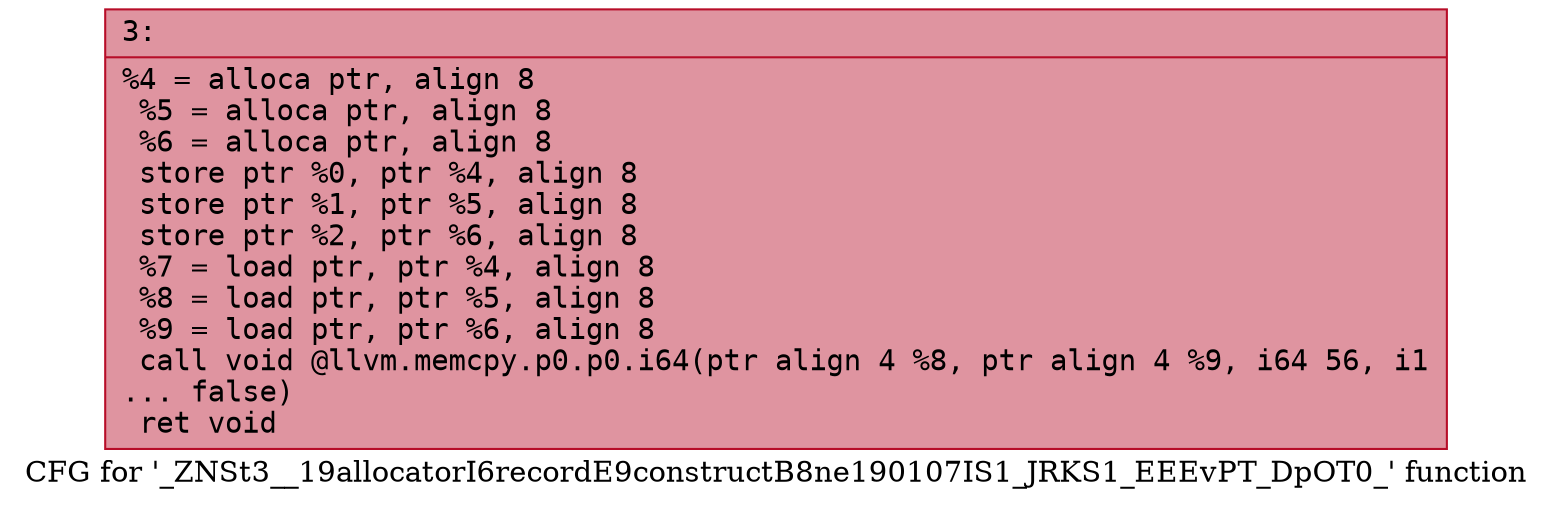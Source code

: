 digraph "CFG for '_ZNSt3__19allocatorI6recordE9constructB8ne190107IS1_JRKS1_EEEvPT_DpOT0_' function" {
	label="CFG for '_ZNSt3__19allocatorI6recordE9constructB8ne190107IS1_JRKS1_EEEvPT_DpOT0_' function";

	Node0x600001763250 [shape=record,color="#b70d28ff", style=filled, fillcolor="#b70d2870" fontname="Courier",label="{3:\l|  %4 = alloca ptr, align 8\l  %5 = alloca ptr, align 8\l  %6 = alloca ptr, align 8\l  store ptr %0, ptr %4, align 8\l  store ptr %1, ptr %5, align 8\l  store ptr %2, ptr %6, align 8\l  %7 = load ptr, ptr %4, align 8\l  %8 = load ptr, ptr %5, align 8\l  %9 = load ptr, ptr %6, align 8\l  call void @llvm.memcpy.p0.p0.i64(ptr align 4 %8, ptr align 4 %9, i64 56, i1\l... false)\l  ret void\l}"];
}

